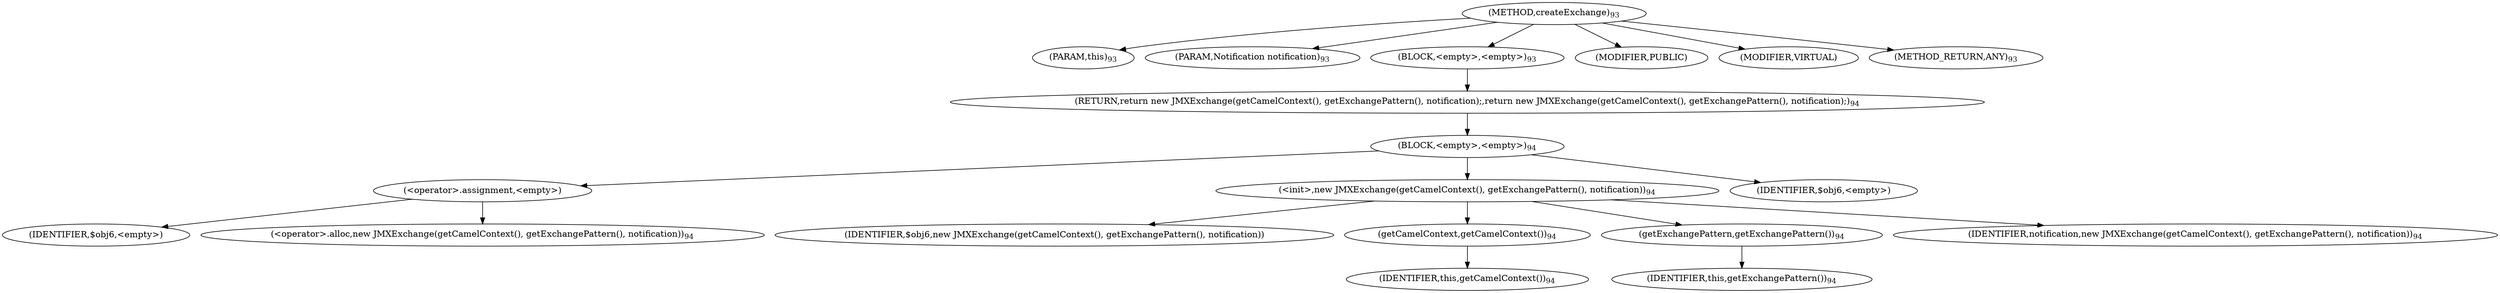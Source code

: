 digraph "createExchange" {  
"306" [label = <(METHOD,createExchange)<SUB>93</SUB>> ]
"14" [label = <(PARAM,this)<SUB>93</SUB>> ]
"307" [label = <(PARAM,Notification notification)<SUB>93</SUB>> ]
"308" [label = <(BLOCK,&lt;empty&gt;,&lt;empty&gt;)<SUB>93</SUB>> ]
"309" [label = <(RETURN,return new JMXExchange(getCamelContext(), getExchangePattern(), notification);,return new JMXExchange(getCamelContext(), getExchangePattern(), notification);)<SUB>94</SUB>> ]
"310" [label = <(BLOCK,&lt;empty&gt;,&lt;empty&gt;)<SUB>94</SUB>> ]
"311" [label = <(&lt;operator&gt;.assignment,&lt;empty&gt;)> ]
"312" [label = <(IDENTIFIER,$obj6,&lt;empty&gt;)> ]
"313" [label = <(&lt;operator&gt;.alloc,new JMXExchange(getCamelContext(), getExchangePattern(), notification))<SUB>94</SUB>> ]
"314" [label = <(&lt;init&gt;,new JMXExchange(getCamelContext(), getExchangePattern(), notification))<SUB>94</SUB>> ]
"315" [label = <(IDENTIFIER,$obj6,new JMXExchange(getCamelContext(), getExchangePattern(), notification))> ]
"316" [label = <(getCamelContext,getCamelContext())<SUB>94</SUB>> ]
"13" [label = <(IDENTIFIER,this,getCamelContext())<SUB>94</SUB>> ]
"317" [label = <(getExchangePattern,getExchangePattern())<SUB>94</SUB>> ]
"15" [label = <(IDENTIFIER,this,getExchangePattern())<SUB>94</SUB>> ]
"318" [label = <(IDENTIFIER,notification,new JMXExchange(getCamelContext(), getExchangePattern(), notification))<SUB>94</SUB>> ]
"319" [label = <(IDENTIFIER,$obj6,&lt;empty&gt;)> ]
"320" [label = <(MODIFIER,PUBLIC)> ]
"321" [label = <(MODIFIER,VIRTUAL)> ]
"322" [label = <(METHOD_RETURN,ANY)<SUB>93</SUB>> ]
  "306" -> "14" 
  "306" -> "307" 
  "306" -> "308" 
  "306" -> "320" 
  "306" -> "321" 
  "306" -> "322" 
  "308" -> "309" 
  "309" -> "310" 
  "310" -> "311" 
  "310" -> "314" 
  "310" -> "319" 
  "311" -> "312" 
  "311" -> "313" 
  "314" -> "315" 
  "314" -> "316" 
  "314" -> "317" 
  "314" -> "318" 
  "316" -> "13" 
  "317" -> "15" 
}
